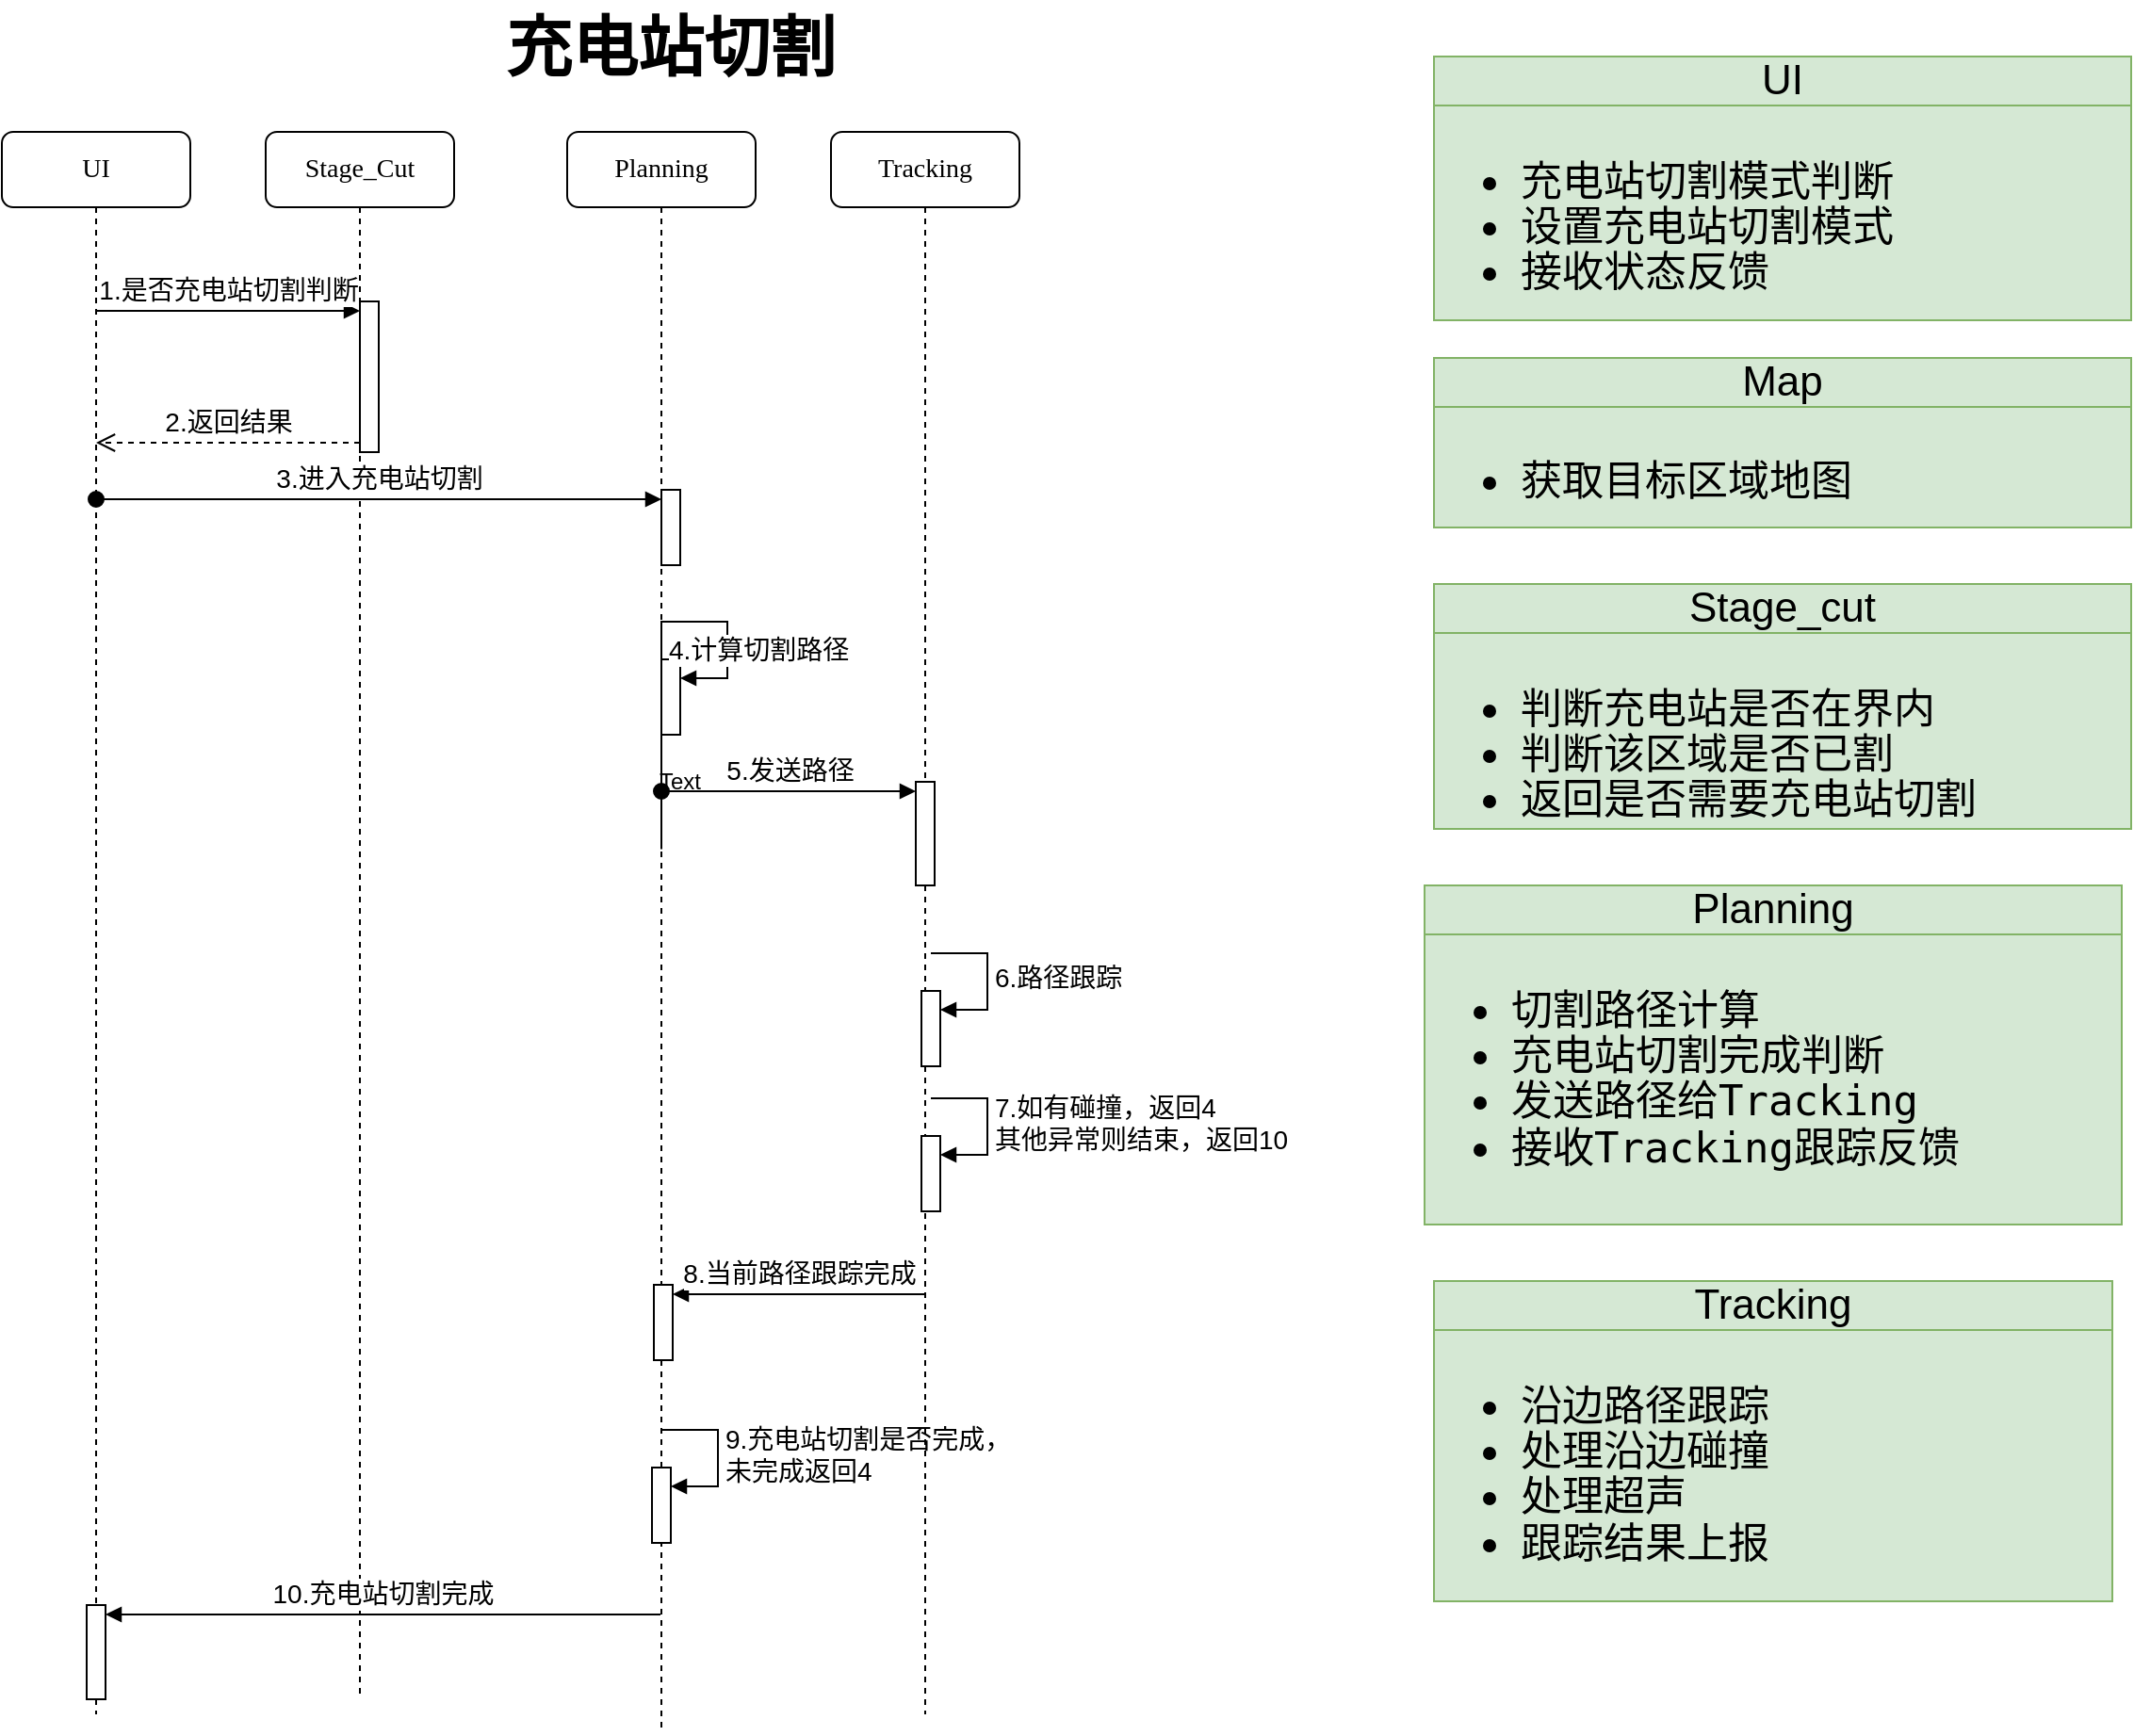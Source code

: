 <mxfile version="22.0.8" type="github">
  <diagram name="Page-1" id="13e1069c-82ec-6db2-03f1-153e76fe0fe0">
    <mxGraphModel dx="2454" dy="1175" grid="1" gridSize="10" guides="1" tooltips="1" connect="1" arrows="1" fold="1" page="1" pageScale="1" pageWidth="1100" pageHeight="850" background="none" math="0" shadow="0">
      <root>
        <mxCell id="0" />
        <mxCell id="1" parent="0" />
        <mxCell id="7baba1c4bc27f4b0-2" value="Stage_Cut" style="shape=umlLifeline;perimeter=lifelinePerimeter;whiteSpace=wrap;html=1;container=1;collapsible=0;recursiveResize=0;outlineConnect=0;rounded=1;shadow=0;comic=0;labelBackgroundColor=none;strokeWidth=1;fontFamily=Verdana;fontSize=14;align=center;" parent="1" vertex="1">
          <mxGeometry x="240" y="80" width="100" height="830" as="geometry" />
        </mxCell>
        <mxCell id="axAvxxxvhooYrCe9LgOZ-1" value="" style="html=1;points=[[0,0,0,0,5],[0,1,0,0,-5],[1,0,0,0,5],[1,1,0,0,-5]];perimeter=orthogonalPerimeter;outlineConnect=0;targetShapes=umlLifeline;portConstraint=eastwest;newEdgeStyle={&quot;curved&quot;:0,&quot;rounded&quot;:0};fontSize=14;" parent="7baba1c4bc27f4b0-2" vertex="1">
          <mxGeometry x="50" y="90" width="10" height="80" as="geometry" />
        </mxCell>
        <mxCell id="7baba1c4bc27f4b0-3" value="Planning" style="shape=umlLifeline;perimeter=lifelinePerimeter;whiteSpace=wrap;html=1;container=1;collapsible=0;recursiveResize=0;outlineConnect=0;rounded=1;shadow=0;comic=0;labelBackgroundColor=none;strokeWidth=1;fontFamily=Verdana;fontSize=14;align=center;" parent="1" vertex="1">
          <mxGeometry x="400" y="80" width="100" height="850" as="geometry" />
        </mxCell>
        <mxCell id="axAvxxxvhooYrCe9LgOZ-4" value="" style="html=1;points=[[0,0,0,0,5],[0,1,0,0,-5],[1,0,0,0,5],[1,1,0,0,-5]];perimeter=orthogonalPerimeter;outlineConnect=0;targetShapes=umlLifeline;portConstraint=eastwest;newEdgeStyle={&quot;curved&quot;:0,&quot;rounded&quot;:0};fontSize=14;" parent="7baba1c4bc27f4b0-3" vertex="1">
          <mxGeometry x="50" y="280" width="10" height="40" as="geometry" />
        </mxCell>
        <mxCell id="axAvxxxvhooYrCe9LgOZ-5" value="4.计算切割路径" style="html=1;align=left;spacingLeft=2;endArrow=block;rounded=0;edgeStyle=orthogonalEdgeStyle;curved=0;rounded=0;exitX=0.5;exitY=0.448;exitDx=0;exitDy=0;exitPerimeter=0;fontSize=14;" parent="7baba1c4bc27f4b0-3" source="7baba1c4bc27f4b0-3" target="axAvxxxvhooYrCe9LgOZ-4" edge="1">
          <mxGeometry relative="1" as="geometry">
            <mxPoint x="55" y="260" as="sourcePoint" />
            <Array as="points">
              <mxPoint x="85" y="260" />
              <mxPoint x="85" y="290" />
            </Array>
          </mxGeometry>
        </mxCell>
        <mxCell id="axAvxxxvhooYrCe9LgOZ-6" value="" style="html=1;points=[[0,0,0,0,5],[0,1,0,0,-5],[1,0,0,0,5],[1,1,0,0,-5]];perimeter=orthogonalPerimeter;outlineConnect=0;targetShapes=umlLifeline;portConstraint=eastwest;newEdgeStyle={&quot;curved&quot;:0,&quot;rounded&quot;:0};fontSize=14;" parent="7baba1c4bc27f4b0-3" vertex="1">
          <mxGeometry x="50" y="190" width="10" height="40" as="geometry" />
        </mxCell>
        <mxCell id="axAvxxxvhooYrCe9LgOZ-13" value="" style="html=1;points=[[0,0,0,0,5],[0,1,0,0,-5],[1,0,0,0,5],[1,1,0,0,-5]];perimeter=orthogonalPerimeter;outlineConnect=0;targetShapes=umlLifeline;portConstraint=eastwest;newEdgeStyle={&quot;curved&quot;:0,&quot;rounded&quot;:0};fontSize=14;" parent="7baba1c4bc27f4b0-3" vertex="1">
          <mxGeometry x="46" y="612" width="10" height="40" as="geometry" />
        </mxCell>
        <mxCell id="axAvxxxvhooYrCe9LgOZ-20" value="" style="html=1;points=[[0,0,0,0,5],[0,1,0,0,-5],[1,0,0,0,5],[1,1,0,0,-5]];perimeter=orthogonalPerimeter;outlineConnect=0;targetShapes=umlLifeline;portConstraint=eastwest;newEdgeStyle={&quot;curved&quot;:0,&quot;rounded&quot;:0};fontSize=14;" parent="7baba1c4bc27f4b0-3" vertex="1">
          <mxGeometry x="45" y="709" width="10" height="40" as="geometry" />
        </mxCell>
        <mxCell id="axAvxxxvhooYrCe9LgOZ-21" value="9.充电站切割是否完成，&lt;br&gt;未完成返回4" style="html=1;align=left;spacingLeft=2;endArrow=block;rounded=0;edgeStyle=orthogonalEdgeStyle;curved=0;rounded=0;fontSize=14;" parent="7baba1c4bc27f4b0-3" target="axAvxxxvhooYrCe9LgOZ-20" edge="1">
          <mxGeometry relative="1" as="geometry">
            <mxPoint x="50" y="689" as="sourcePoint" />
            <Array as="points">
              <mxPoint x="80" y="719" />
            </Array>
          </mxGeometry>
        </mxCell>
        <mxCell id="7baba1c4bc27f4b0-4" value="Tracking" style="shape=umlLifeline;perimeter=lifelinePerimeter;whiteSpace=wrap;html=1;container=1;collapsible=0;recursiveResize=0;outlineConnect=0;rounded=1;shadow=0;comic=0;labelBackgroundColor=none;strokeWidth=1;fontFamily=Verdana;fontSize=14;align=center;" parent="1" vertex="1">
          <mxGeometry x="540" y="80" width="100" height="840" as="geometry" />
        </mxCell>
        <mxCell id="axAvxxxvhooYrCe9LgOZ-8" value="" style="html=1;points=[[0,0,0,0,5],[0,1,0,0,-5],[1,0,0,0,5],[1,1,0,0,-5]];perimeter=orthogonalPerimeter;outlineConnect=0;targetShapes=umlLifeline;portConstraint=eastwest;newEdgeStyle={&quot;curved&quot;:0,&quot;rounded&quot;:0};fontSize=14;" parent="7baba1c4bc27f4b0-4" vertex="1">
          <mxGeometry x="45" y="345" width="10" height="55" as="geometry" />
        </mxCell>
        <mxCell id="7baba1c4bc27f4b0-8" value="UI" style="shape=umlLifeline;perimeter=lifelinePerimeter;whiteSpace=wrap;html=1;container=1;collapsible=0;recursiveResize=0;outlineConnect=0;rounded=1;shadow=0;comic=0;labelBackgroundColor=none;strokeWidth=1;fontFamily=Verdana;fontSize=14;align=center;" parent="1" vertex="1">
          <mxGeometry x="100" y="80" width="100" height="840" as="geometry" />
        </mxCell>
        <mxCell id="axAvxxxvhooYrCe9LgOZ-22" value="" style="html=1;points=[[0,0,0,0,5],[0,1,0,0,-5],[1,0,0,0,5],[1,1,0,0,-5]];perimeter=orthogonalPerimeter;outlineConnect=0;targetShapes=umlLifeline;portConstraint=eastwest;newEdgeStyle={&quot;curved&quot;:0,&quot;rounded&quot;:0};fontSize=14;" parent="7baba1c4bc27f4b0-8" vertex="1">
          <mxGeometry x="45" y="782" width="10" height="50" as="geometry" />
        </mxCell>
        <mxCell id="axAvxxxvhooYrCe9LgOZ-2" value="1.是否充电站切割判断" style="html=1;verticalAlign=bottom;endArrow=block;curved=0;rounded=0;entryX=0;entryY=0;entryDx=0;entryDy=5;fontSize=14;" parent="1" source="7baba1c4bc27f4b0-8" target="axAvxxxvhooYrCe9LgOZ-1" edge="1">
          <mxGeometry relative="1" as="geometry">
            <mxPoint x="220" y="175" as="sourcePoint" />
          </mxGeometry>
        </mxCell>
        <mxCell id="axAvxxxvhooYrCe9LgOZ-3" value="2.返回结果" style="html=1;verticalAlign=bottom;endArrow=open;dashed=1;endSize=8;curved=0;rounded=0;exitX=0;exitY=1;exitDx=0;exitDy=-5;fontSize=14;" parent="1" source="axAvxxxvhooYrCe9LgOZ-1" target="7baba1c4bc27f4b0-8" edge="1">
          <mxGeometry relative="1" as="geometry">
            <mxPoint x="220" y="245" as="targetPoint" />
          </mxGeometry>
        </mxCell>
        <mxCell id="axAvxxxvhooYrCe9LgOZ-7" value="3.进入充电站切割" style="html=1;verticalAlign=bottom;startArrow=oval;endArrow=block;startSize=8;curved=0;rounded=0;entryX=0;entryY=0;entryDx=0;entryDy=5;fontSize=14;" parent="1" source="7baba1c4bc27f4b0-8" target="axAvxxxvhooYrCe9LgOZ-6" edge="1">
          <mxGeometry relative="1" as="geometry">
            <mxPoint x="380" y="275" as="sourcePoint" />
          </mxGeometry>
        </mxCell>
        <mxCell id="axAvxxxvhooYrCe9LgOZ-9" value="5.发送路径" style="html=1;verticalAlign=bottom;startArrow=oval;endArrow=block;startSize=8;curved=0;rounded=0;entryX=0;entryY=0;entryDx=0;entryDy=5;fontSize=14;" parent="1" source="7baba1c4bc27f4b0-3" target="axAvxxxvhooYrCe9LgOZ-8" edge="1">
          <mxGeometry relative="1" as="geometry">
            <mxPoint x="515" y="430" as="sourcePoint" />
          </mxGeometry>
        </mxCell>
        <mxCell id="axAvxxxvhooYrCe9LgOZ-11" value="" style="html=1;points=[[0,0,0,0,5],[0,1,0,0,-5],[1,0,0,0,5],[1,1,0,0,-5]];perimeter=orthogonalPerimeter;outlineConnect=0;targetShapes=umlLifeline;portConstraint=eastwest;newEdgeStyle={&quot;curved&quot;:0,&quot;rounded&quot;:0};fontSize=14;" parent="1" vertex="1">
          <mxGeometry x="588" y="536" width="10" height="40" as="geometry" />
        </mxCell>
        <mxCell id="axAvxxxvhooYrCe9LgOZ-12" value="6.路径跟踪" style="html=1;align=left;spacingLeft=2;endArrow=block;rounded=0;edgeStyle=orthogonalEdgeStyle;curved=0;rounded=0;fontSize=14;" parent="1" target="axAvxxxvhooYrCe9LgOZ-11" edge="1">
          <mxGeometry relative="1" as="geometry">
            <mxPoint x="593" y="516" as="sourcePoint" />
            <Array as="points">
              <mxPoint x="623" y="546" />
            </Array>
          </mxGeometry>
        </mxCell>
        <mxCell id="axAvxxxvhooYrCe9LgOZ-14" value="8.当前路径跟踪完成" style="html=1;verticalAlign=bottom;endArrow=block;curved=0;rounded=0;entryX=1;entryY=0;entryDx=0;entryDy=5;fontSize=14;" parent="1" target="axAvxxxvhooYrCe9LgOZ-13" edge="1">
          <mxGeometry relative="1" as="geometry">
            <mxPoint x="589.5" y="697.0" as="sourcePoint" />
          </mxGeometry>
        </mxCell>
        <mxCell id="axAvxxxvhooYrCe9LgOZ-23" value="10.充电站切割完成" style="html=1;verticalAlign=bottom;endArrow=block;curved=0;rounded=0;entryX=1;entryY=0;entryDx=0;entryDy=5;fontSize=14;" parent="1" target="axAvxxxvhooYrCe9LgOZ-22" edge="1">
          <mxGeometry relative="1" as="geometry">
            <mxPoint x="449.5" y="867" as="sourcePoint" />
          </mxGeometry>
        </mxCell>
        <mxCell id="axAvxxxvhooYrCe9LgOZ-27" value="" style="html=1;points=[[0,0,0,0,5],[0,1,0,0,-5],[1,0,0,0,5],[1,1,0,0,-5]];perimeter=orthogonalPerimeter;outlineConnect=0;targetShapes=umlLifeline;portConstraint=eastwest;newEdgeStyle={&quot;curved&quot;:0,&quot;rounded&quot;:0};fontSize=14;" parent="1" vertex="1">
          <mxGeometry x="588" y="613" width="10" height="40" as="geometry" />
        </mxCell>
        <mxCell id="axAvxxxvhooYrCe9LgOZ-28" value="7.如有碰撞，返回4&lt;br style=&quot;font-size: 14px;&quot;&gt;其他异常则结束，返回10" style="html=1;align=left;spacingLeft=2;endArrow=block;rounded=0;edgeStyle=orthogonalEdgeStyle;curved=0;rounded=0;fontSize=14;" parent="1" target="axAvxxxvhooYrCe9LgOZ-27" edge="1">
          <mxGeometry relative="1" as="geometry">
            <mxPoint x="593" y="593" as="sourcePoint" />
            <Array as="points">
              <mxPoint x="623" y="623" />
            </Array>
          </mxGeometry>
        </mxCell>
        <mxCell id="f3FlowwENoonX9C4ZPBU-1" value="UI" style="swimlane;fontStyle=0;childLayout=stackLayout;horizontal=1;startSize=26;fillColor=#d5e8d4;horizontalStack=0;resizeParent=1;resizeParentMax=0;resizeLast=0;collapsible=1;marginBottom=0;whiteSpace=wrap;html=1;fontSize=22;strokeColor=#82b366;" vertex="1" parent="1">
          <mxGeometry x="860" y="40" width="370" height="140" as="geometry" />
        </mxCell>
        <mxCell id="f3FlowwENoonX9C4ZPBU-2" value="&lt;ul style=&quot;font-size: 22px; line-height: 110%;&quot;&gt;&lt;li style=&quot;font-size: 22px;&quot;&gt;充电站切割模式判断&lt;br style=&quot;font-size: 22px;&quot;&gt;&lt;/li&gt;&lt;li style=&quot;font-size: 22px;&quot;&gt;设置充电站切割模式&lt;/li&gt;&lt;li style=&quot;font-size: 22px;&quot;&gt;接收状态反馈&lt;/li&gt;&lt;/ul&gt;" style="text;strokeColor=#82b366;fillColor=#d5e8d4;align=left;verticalAlign=top;spacingLeft=4;spacingRight=4;overflow=hidden;rotatable=0;points=[[0,0.5],[1,0.5]];portConstraint=eastwest;whiteSpace=wrap;html=1;fontSize=22;" vertex="1" parent="f3FlowwENoonX9C4ZPBU-1">
          <mxGeometry y="26" width="370" height="114" as="geometry" />
        </mxCell>
        <mxCell id="f3FlowwENoonX9C4ZPBU-3" value="Planning" style="swimlane;fontStyle=0;childLayout=stackLayout;horizontal=1;startSize=26;fillColor=#d5e8d4;horizontalStack=0;resizeParent=1;resizeParentMax=0;resizeLast=0;collapsible=1;marginBottom=0;whiteSpace=wrap;html=1;fontSize=22;strokeColor=#82b366;" vertex="1" parent="1">
          <mxGeometry x="855" y="480" width="370" height="180" as="geometry">
            <mxRectangle x="992" y="221" width="90" height="30" as="alternateBounds" />
          </mxGeometry>
        </mxCell>
        <mxCell id="f3FlowwENoonX9C4ZPBU-4" value="&lt;p style=&quot;line-height: 130%; font-size: 22px;&quot;&gt;&lt;/p&gt;&lt;pre style=&quot;line-height: 130%; font-size: 22px;&quot;&gt;&lt;ul style=&quot;font-size: 22px; line-height: 110%;&quot;&gt;&lt;li style=&quot;font-size: 22px;&quot;&gt;切割路径计算&lt;/li&gt;&lt;li style=&quot;font-size: 22px;&quot;&gt;充电站切割完成判断&lt;/li&gt;&lt;li style=&quot;font-size: 22px;&quot;&gt;&lt;font style=&quot;font-size: 22px;&quot;&gt;发送路径给Tracking&amp;nbsp;&lt;/font&gt;&lt;/li&gt;&lt;li style=&quot;font-size: 22px;&quot;&gt;&lt;font style=&quot;font-size: 22px;&quot;&gt;接收Tracking跟踪反馈&lt;/font&gt;&lt;/li&gt;&lt;/ul&gt;&lt;/pre&gt;&lt;p style=&quot;font-size: 22px;&quot;&gt;&lt;/p&gt;&lt;p style=&quot;font-size: 22px;&quot;&gt;&lt;/p&gt;" style="text;strokeColor=#82b366;fillColor=#d5e8d4;align=left;verticalAlign=top;spacingLeft=4;spacingRight=4;overflow=hidden;rotatable=0;points=[[0,0.5],[1,0.5]];portConstraint=eastwest;whiteSpace=wrap;html=1;fontSize=22;" vertex="1" parent="f3FlowwENoonX9C4ZPBU-3">
          <mxGeometry y="26" width="370" height="154" as="geometry" />
        </mxCell>
        <mxCell id="f3FlowwENoonX9C4ZPBU-5" value="Tracking" style="swimlane;fontStyle=0;childLayout=stackLayout;horizontal=1;startSize=26;fillColor=#d5e8d4;horizontalStack=0;resizeParent=1;resizeParentMax=0;resizeLast=0;collapsible=1;marginBottom=0;whiteSpace=wrap;html=1;fontSize=22;strokeColor=#82b366;" vertex="1" parent="1">
          <mxGeometry x="860" y="690" width="360" height="170" as="geometry">
            <mxRectangle x="992" y="221" width="90" height="30" as="alternateBounds" />
          </mxGeometry>
        </mxCell>
        <mxCell id="f3FlowwENoonX9C4ZPBU-6" value="&lt;pre style=&quot;line-height: 130%; font-size: 22px;&quot;&gt;&lt;ul style=&quot;font-size: 22px; line-height: 110%;&quot;&gt;&lt;li style=&quot;font-size: 22px;&quot;&gt;沿边路径跟踪&lt;/li&gt;&lt;li style=&quot;font-size: 22px;&quot;&gt;&lt;span style=&quot;background-color: initial; font-size: 22px;&quot;&gt;处理沿边碰撞&lt;/span&gt;&lt;/li&gt;&lt;li style=&quot;font-size: 22px;&quot;&gt;&lt;span style=&quot;background-color: initial; font-size: 22px;&quot;&gt;处理超声&lt;/span&gt;&lt;/li&gt;&lt;li style=&quot;font-size: 22px;&quot;&gt;&lt;span style=&quot;background-color: initial; font-size: 22px;&quot;&gt;跟踪结果上报&lt;/span&gt;&lt;/li&gt;&lt;/ul&gt;&lt;/pre&gt;" style="text;strokeColor=#82b366;fillColor=#d5e8d4;align=left;verticalAlign=top;spacingLeft=4;spacingRight=4;overflow=hidden;rotatable=0;points=[[0,0.5],[1,0.5]];portConstraint=eastwest;whiteSpace=wrap;html=1;fontSize=22;" vertex="1" parent="f3FlowwENoonX9C4ZPBU-5">
          <mxGeometry y="26" width="360" height="144" as="geometry" />
        </mxCell>
        <mxCell id="f3FlowwENoonX9C4ZPBU-7" value="Map" style="swimlane;fontStyle=0;childLayout=stackLayout;horizontal=1;startSize=26;fillColor=#d5e8d4;horizontalStack=0;resizeParent=1;resizeParentMax=0;resizeLast=0;collapsible=1;marginBottom=0;whiteSpace=wrap;html=1;fontSize=22;strokeColor=#82b366;" vertex="1" parent="1">
          <mxGeometry x="860" y="200" width="370" height="90" as="geometry" />
        </mxCell>
        <mxCell id="f3FlowwENoonX9C4ZPBU-8" value="&lt;p style=&quot;line-height: 120%; font-size: 22px;&quot;&gt;&lt;/p&gt;&lt;ul style=&quot;font-size: 22px; line-height: 100%;&quot;&gt;&lt;li style=&quot;font-size: 22px;&quot;&gt;获取目标区域地图&lt;/li&gt;&lt;/ul&gt;&lt;p style=&quot;font-size: 22px;&quot;&gt;&lt;/p&gt;" style="text;strokeColor=#82b366;fillColor=#d5e8d4;align=left;verticalAlign=top;spacingLeft=4;spacingRight=4;overflow=hidden;rotatable=0;points=[[0,0.5],[1,0.5]];portConstraint=eastwest;whiteSpace=wrap;html=1;fontSize=22;" vertex="1" parent="f3FlowwENoonX9C4ZPBU-7">
          <mxGeometry y="26" width="370" height="64" as="geometry" />
        </mxCell>
        <mxCell id="f3FlowwENoonX9C4ZPBU-9" value="Text" style="text;html=1;strokeColor=none;fillColor=none;align=center;verticalAlign=middle;whiteSpace=wrap;rounded=0;" vertex="1" parent="1">
          <mxGeometry x="430" y="410" width="60" height="30" as="geometry" />
        </mxCell>
        <mxCell id="f3FlowwENoonX9C4ZPBU-10" value="&lt;font size=&quot;1&quot; style=&quot;&quot;&gt;&lt;span style=&quot;font-size: 35px;&quot;&gt;&lt;b&gt;充电站切割&lt;/b&gt;&lt;/span&gt;&lt;/font&gt;" style="text;html=1;strokeColor=none;fillColor=none;align=center;verticalAlign=middle;whiteSpace=wrap;rounded=0;" vertex="1" parent="1">
          <mxGeometry x="290" y="10" width="330" height="50" as="geometry" />
        </mxCell>
        <mxCell id="f3FlowwENoonX9C4ZPBU-11" value="Stage_cut" style="swimlane;fontStyle=0;childLayout=stackLayout;horizontal=1;startSize=26;fillColor=#d5e8d4;horizontalStack=0;resizeParent=1;resizeParentMax=0;resizeLast=0;collapsible=1;marginBottom=0;whiteSpace=wrap;html=1;fontSize=22;strokeColor=#82b366;" vertex="1" parent="1">
          <mxGeometry x="860" y="320" width="370" height="130" as="geometry" />
        </mxCell>
        <mxCell id="f3FlowwENoonX9C4ZPBU-12" value="&lt;p style=&quot;line-height: 120%; font-size: 22px;&quot;&gt;&lt;/p&gt;&lt;ul style=&quot;font-size: 22px; line-height: 110%;&quot;&gt;&lt;li style=&quot;font-size: 22px;&quot;&gt;判断充电站是否在界内&lt;/li&gt;&lt;li style=&quot;font-size: 22px;&quot;&gt;判断该区域是否已割&lt;/li&gt;&lt;li style=&quot;font-size: 22px;&quot;&gt;返回是否需要充电站切割&lt;/li&gt;&lt;/ul&gt;&lt;p style=&quot;font-size: 22px;&quot;&gt;&lt;/p&gt;" style="text;strokeColor=#82b366;fillColor=#d5e8d4;align=left;verticalAlign=top;spacingLeft=4;spacingRight=4;overflow=hidden;rotatable=0;points=[[0,0.5],[1,0.5]];portConstraint=eastwest;whiteSpace=wrap;html=1;fontSize=22;" vertex="1" parent="f3FlowwENoonX9C4ZPBU-11">
          <mxGeometry y="26" width="370" height="104" as="geometry" />
        </mxCell>
      </root>
    </mxGraphModel>
  </diagram>
</mxfile>
